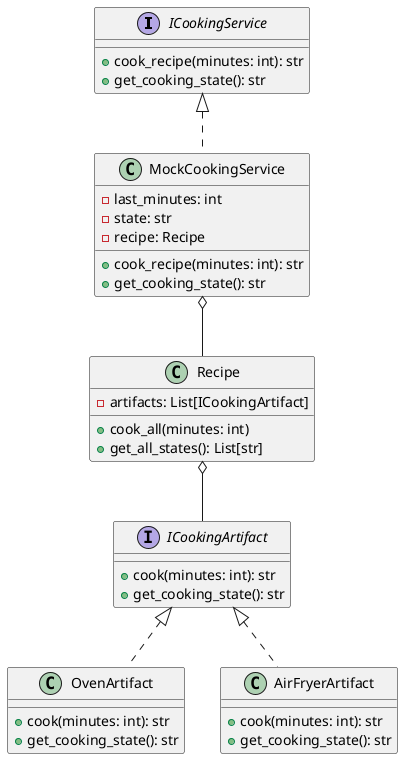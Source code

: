 @startuml

interface ICookingService {
    + cook_recipe(minutes: int): str
    + get_cooking_state(): str
}

interface ICookingArtifact {
    + cook(minutes: int): str
    + get_cooking_state(): str
}

class MockCookingService {
    - last_minutes: int
    - state: str
    - recipe: Recipe
    + cook_recipe(minutes: int): str
    + get_cooking_state(): str
}

class Recipe {
    - artifacts: List[ICookingArtifact]
    + cook_all(minutes: int)
    + get_all_states(): List[str]
}

class OvenArtifact {
    + cook(minutes: int): str
    + get_cooking_state(): str
}

class AirFryerArtifact {
    + cook(minutes: int): str
    + get_cooking_state(): str
}

ICookingService <|.. MockCookingService
ICookingArtifact <|.. OvenArtifact
ICookingArtifact <|.. AirFryerArtifact
Recipe o-- ICookingArtifact
MockCookingService o-- Recipe

@enduml